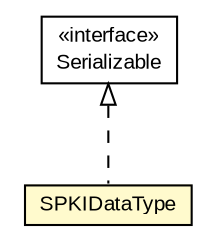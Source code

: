 #!/usr/local/bin/dot
#
# Class diagram 
# Generated by UMLGraph version R5_6-24-gf6e263 (http://www.umlgraph.org/)
#

digraph G {
	edge [fontname="arial",fontsize=10,labelfontname="arial",labelfontsize=10];
	node [fontname="arial",fontsize=10,shape=plaintext];
	nodesep=0.25;
	ranksep=0.5;
	// eu.europa.esig.jaxb.xmldsig.SPKIDataType
	c588280 [label=<<table title="eu.europa.esig.jaxb.xmldsig.SPKIDataType" border="0" cellborder="1" cellspacing="0" cellpadding="2" port="p" bgcolor="lemonChiffon" href="./SPKIDataType.html">
		<tr><td><table border="0" cellspacing="0" cellpadding="1">
<tr><td align="center" balign="center"> SPKIDataType </td></tr>
		</table></td></tr>
		</table>>, URL="./SPKIDataType.html", fontname="arial", fontcolor="black", fontsize=10.0];
	//eu.europa.esig.jaxb.xmldsig.SPKIDataType implements java.io.Serializable
	c588473:p -> c588280:p [dir=back,arrowtail=empty,style=dashed];
	// java.io.Serializable
	c588473 [label=<<table title="java.io.Serializable" border="0" cellborder="1" cellspacing="0" cellpadding="2" port="p" href="http://java.sun.com/j2se/1.4.2/docs/api/java/io/Serializable.html">
		<tr><td><table border="0" cellspacing="0" cellpadding="1">
<tr><td align="center" balign="center"> &#171;interface&#187; </td></tr>
<tr><td align="center" balign="center"> Serializable </td></tr>
		</table></td></tr>
		</table>>, URL="http://java.sun.com/j2se/1.4.2/docs/api/java/io/Serializable.html", fontname="arial", fontcolor="black", fontsize=10.0];
}

